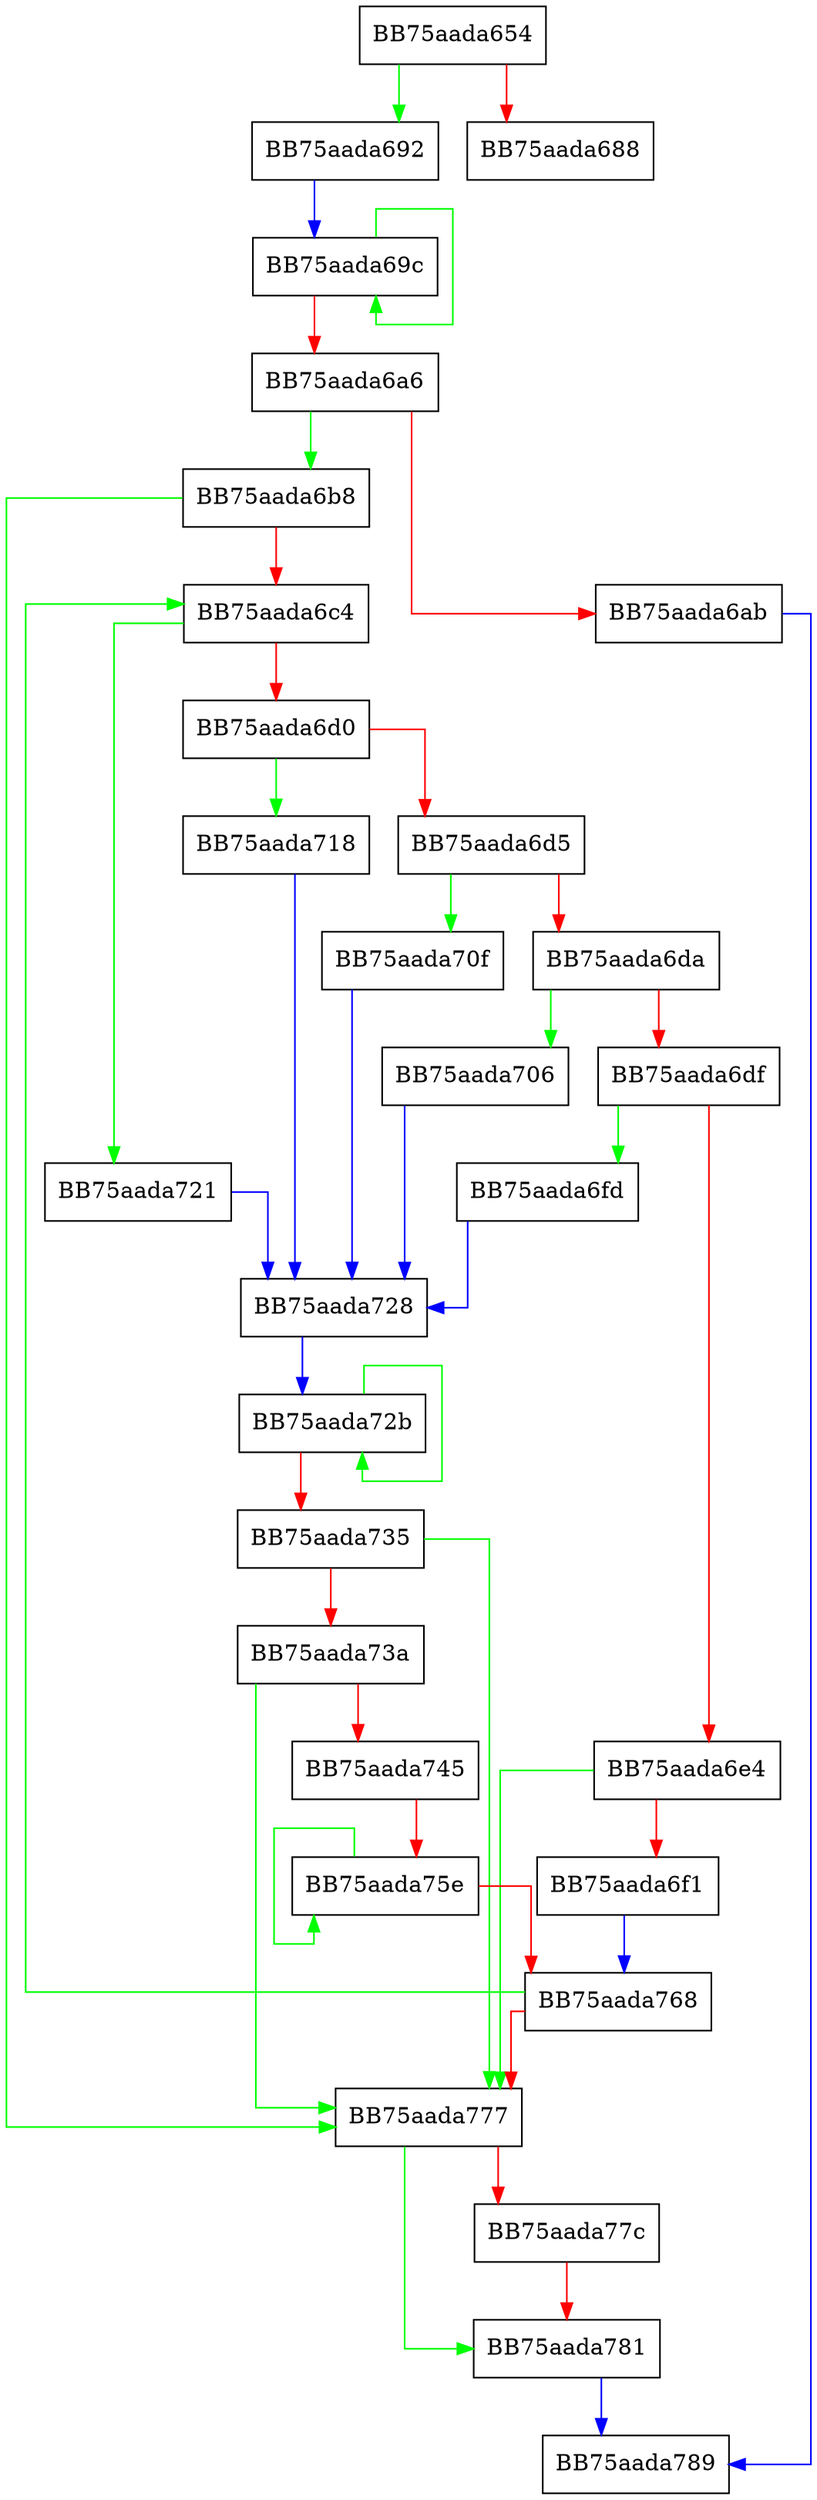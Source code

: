 digraph GetEntityString {
  node [shape="box"];
  graph [splines=ortho];
  BB75aada654 -> BB75aada692 [color="green"];
  BB75aada654 -> BB75aada688 [color="red"];
  BB75aada692 -> BB75aada69c [color="blue"];
  BB75aada69c -> BB75aada69c [color="green"];
  BB75aada69c -> BB75aada6a6 [color="red"];
  BB75aada6a6 -> BB75aada6b8 [color="green"];
  BB75aada6a6 -> BB75aada6ab [color="red"];
  BB75aada6ab -> BB75aada789 [color="blue"];
  BB75aada6b8 -> BB75aada777 [color="green"];
  BB75aada6b8 -> BB75aada6c4 [color="red"];
  BB75aada6c4 -> BB75aada721 [color="green"];
  BB75aada6c4 -> BB75aada6d0 [color="red"];
  BB75aada6d0 -> BB75aada718 [color="green"];
  BB75aada6d0 -> BB75aada6d5 [color="red"];
  BB75aada6d5 -> BB75aada70f [color="green"];
  BB75aada6d5 -> BB75aada6da [color="red"];
  BB75aada6da -> BB75aada706 [color="green"];
  BB75aada6da -> BB75aada6df [color="red"];
  BB75aada6df -> BB75aada6fd [color="green"];
  BB75aada6df -> BB75aada6e4 [color="red"];
  BB75aada6e4 -> BB75aada777 [color="green"];
  BB75aada6e4 -> BB75aada6f1 [color="red"];
  BB75aada6f1 -> BB75aada768 [color="blue"];
  BB75aada6fd -> BB75aada728 [color="blue"];
  BB75aada706 -> BB75aada728 [color="blue"];
  BB75aada70f -> BB75aada728 [color="blue"];
  BB75aada718 -> BB75aada728 [color="blue"];
  BB75aada721 -> BB75aada728 [color="blue"];
  BB75aada728 -> BB75aada72b [color="blue"];
  BB75aada72b -> BB75aada72b [color="green"];
  BB75aada72b -> BB75aada735 [color="red"];
  BB75aada735 -> BB75aada777 [color="green"];
  BB75aada735 -> BB75aada73a [color="red"];
  BB75aada73a -> BB75aada777 [color="green"];
  BB75aada73a -> BB75aada745 [color="red"];
  BB75aada745 -> BB75aada75e [color="red"];
  BB75aada75e -> BB75aada75e [color="green"];
  BB75aada75e -> BB75aada768 [color="red"];
  BB75aada768 -> BB75aada6c4 [color="green"];
  BB75aada768 -> BB75aada777 [color="red"];
  BB75aada777 -> BB75aada781 [color="green"];
  BB75aada777 -> BB75aada77c [color="red"];
  BB75aada77c -> BB75aada781 [color="red"];
  BB75aada781 -> BB75aada789 [color="blue"];
}